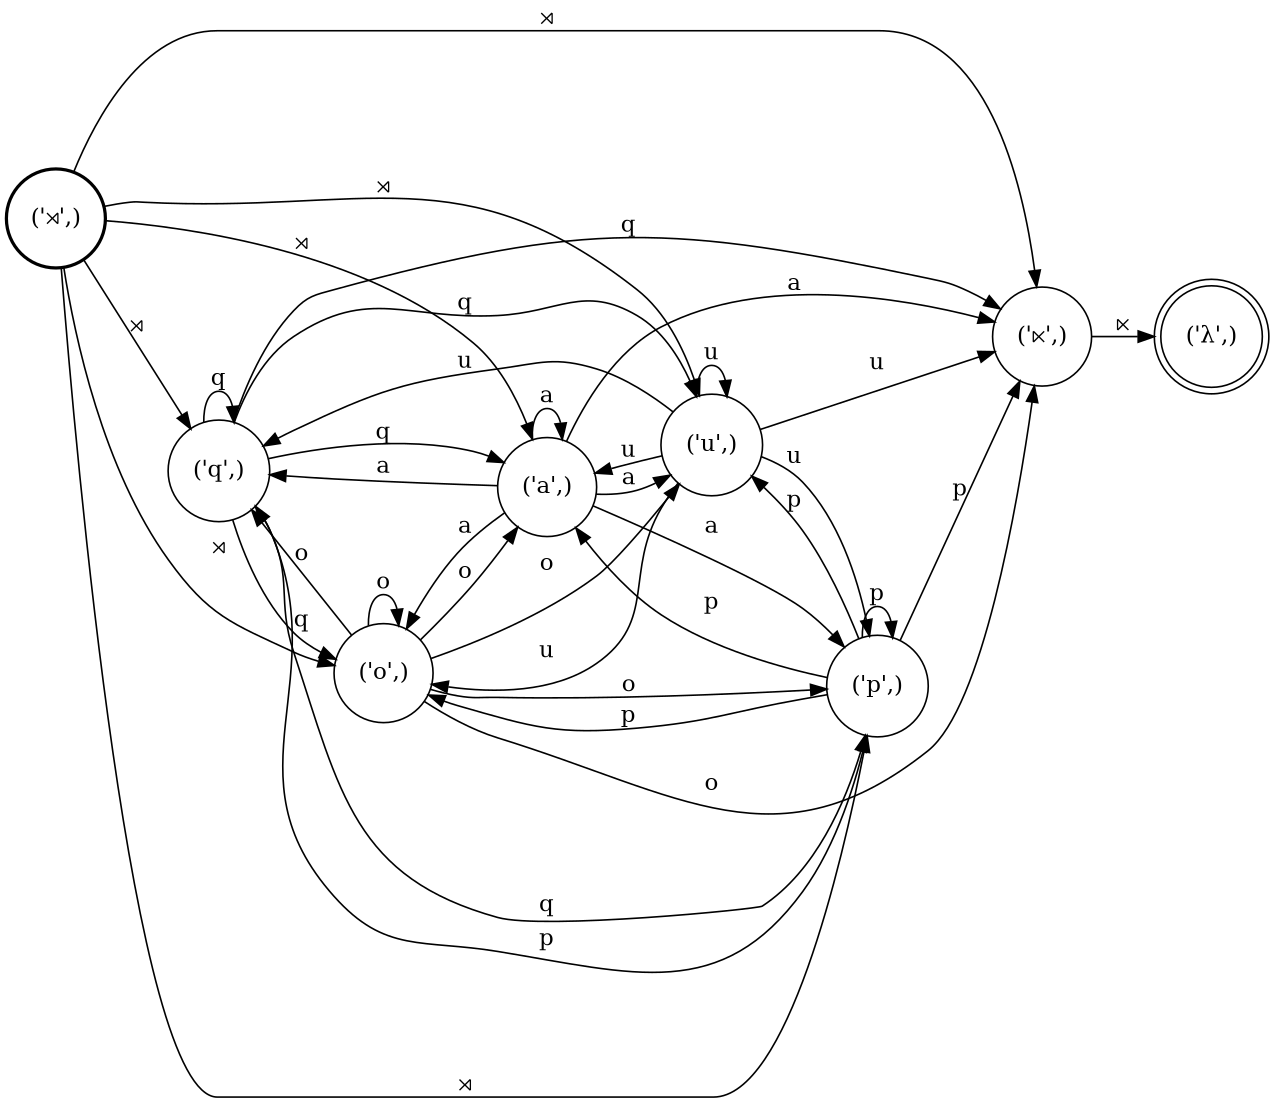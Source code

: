 digraph FST {
rankdir = LR;
size = "8.5,11";
center = 1;
orientation = Portrait;
ranksep = "0.4";
nodesep = "0.25";
7 [label = "('⋊',)", shape = circle, style = bold, fontsize = 14]
	7 -> 2 [label = "⋊", fontsize = 14];
	7 -> 4 [label = "⋊", fontsize = 14];
	7 -> 3 [label = "⋊", fontsize = 14];
	7 -> 5 [label = "⋊", fontsize = 14];
	7 -> 6 [label = "⋊", fontsize = 14];
	7 -> 1 [label = "⋊", fontsize = 14];
0 [label = "('λ',)", shape = doublecircle, style = solid, fontsize = 14]
1 [label = "('⋉',)", shape = circle, style = solid, fontsize = 14]
	1 -> 0 [label = "⋉", fontsize = 14];
2 [label = "('q',)", shape = circle, style = solid, fontsize = 14]
	2 -> 1 [label = "q", fontsize = 14];
	2 -> 6 [label = "q", fontsize = 14];
	2 -> 2 [label = "q", fontsize = 14];
	2 -> 4 [label = "q", fontsize = 14];
	2 -> 3 [label = "q", fontsize = 14];
	2 -> 5 [label = "q", fontsize = 14];
3 [label = "('a',)", shape = circle, style = solid, fontsize = 14]
	3 -> 1 [label = "a", fontsize = 14];
	3 -> 6 [label = "a", fontsize = 14];
	3 -> 2 [label = "a", fontsize = 14];
	3 -> 4 [label = "a", fontsize = 14];
	3 -> 3 [label = "a", fontsize = 14];
	3 -> 5 [label = "a", fontsize = 14];
4 [label = "('o',)", shape = circle, style = solid, fontsize = 14]
	4 -> 1 [label = "o", fontsize = 14];
	4 -> 6 [label = "o", fontsize = 14];
	4 -> 2 [label = "o", fontsize = 14];
	4 -> 4 [label = "o", fontsize = 14];
	4 -> 3 [label = "o", fontsize = 14];
	4 -> 5 [label = "o", fontsize = 14];
5 [label = "('p',)", shape = circle, style = solid, fontsize = 14]
	5 -> 1 [label = "p", fontsize = 14];
	5 -> 6 [label = "p", fontsize = 14];
	5 -> 2 [label = "p", fontsize = 14];
	5 -> 4 [label = "p", fontsize = 14];
	5 -> 3 [label = "p", fontsize = 14];
	5 -> 5 [label = "p", fontsize = 14];
6 [label = "('u',)", shape = circle, style = solid, fontsize = 14]
	6 -> 1 [label = "u", fontsize = 14];
	6 -> 6 [label = "u", fontsize = 14];
	6 -> 2 [label = "u", fontsize = 14];
	6 -> 4 [label = "u", fontsize = 14];
	6 -> 3 [label = "u", fontsize = 14];
	6 -> 5 [label = "u", fontsize = 14];
}
